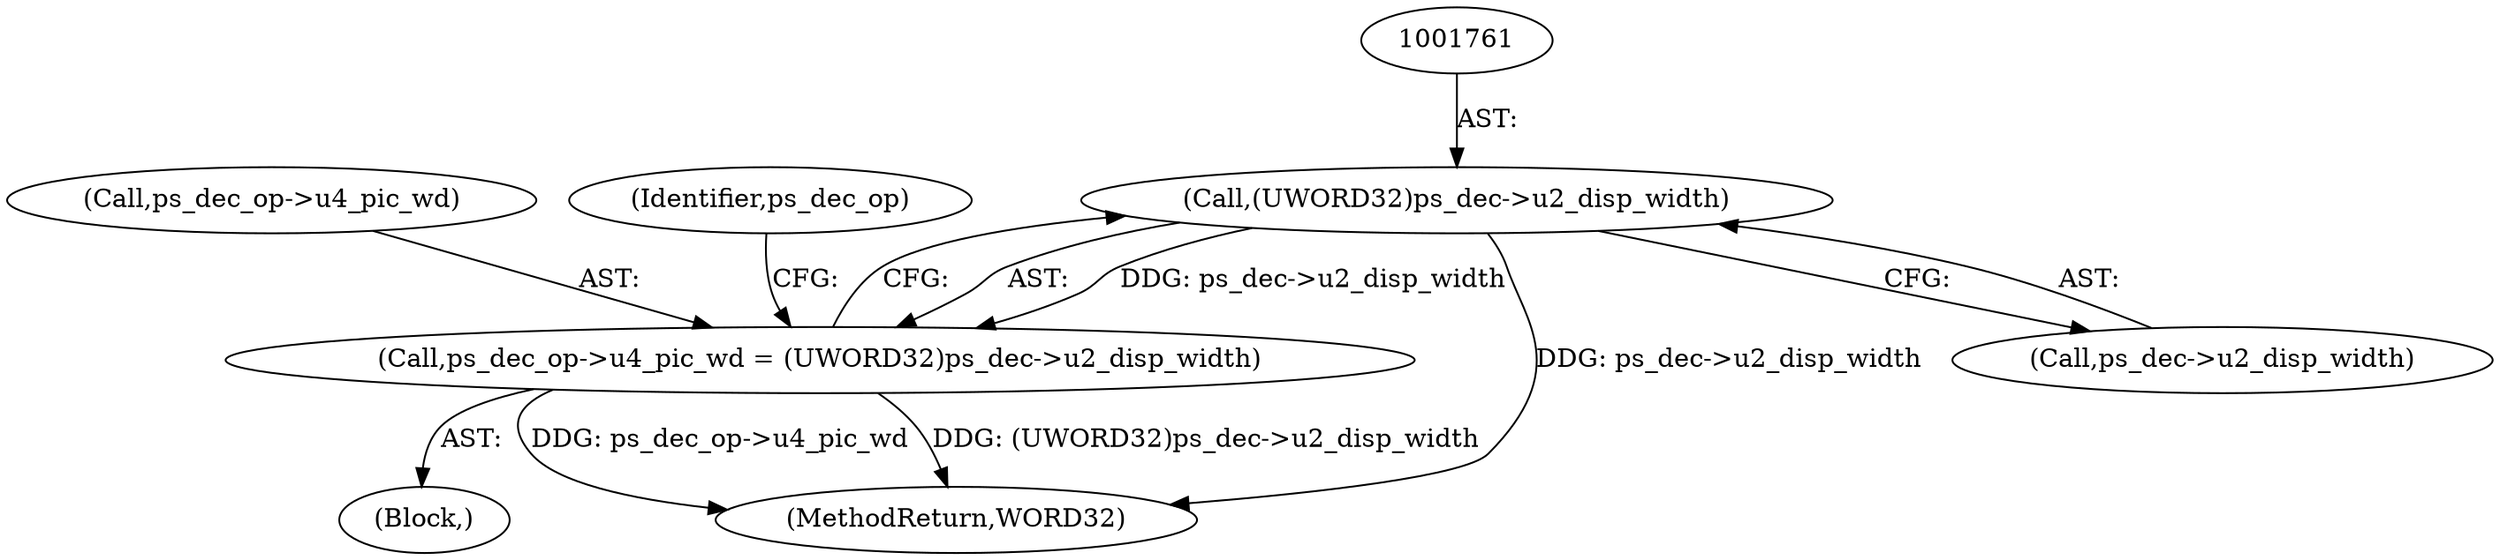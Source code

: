 digraph "0_Android_33ef7de9ddc8ea7eb9cbc440d1cf89957a0c267b@pointer" {
"1001760" [label="(Call,(UWORD32)ps_dec->u2_disp_width)"];
"1001756" [label="(Call,ps_dec_op->u4_pic_wd = (UWORD32)ps_dec->u2_disp_width)"];
"1002189" [label="(MethodReturn,WORD32)"];
"1001757" [label="(Call,ps_dec_op->u4_pic_wd)"];
"1001762" [label="(Call,ps_dec->u2_disp_width)"];
"1001756" [label="(Call,ps_dec_op->u4_pic_wd = (UWORD32)ps_dec->u2_disp_width)"];
"1001760" [label="(Call,(UWORD32)ps_dec->u2_disp_width)"];
"1001755" [label="(Block,)"];
"1001767" [label="(Identifier,ps_dec_op)"];
"1001760" -> "1001756"  [label="AST: "];
"1001760" -> "1001762"  [label="CFG: "];
"1001761" -> "1001760"  [label="AST: "];
"1001762" -> "1001760"  [label="AST: "];
"1001756" -> "1001760"  [label="CFG: "];
"1001760" -> "1002189"  [label="DDG: ps_dec->u2_disp_width"];
"1001760" -> "1001756"  [label="DDG: ps_dec->u2_disp_width"];
"1001756" -> "1001755"  [label="AST: "];
"1001757" -> "1001756"  [label="AST: "];
"1001767" -> "1001756"  [label="CFG: "];
"1001756" -> "1002189"  [label="DDG: (UWORD32)ps_dec->u2_disp_width"];
"1001756" -> "1002189"  [label="DDG: ps_dec_op->u4_pic_wd"];
}
